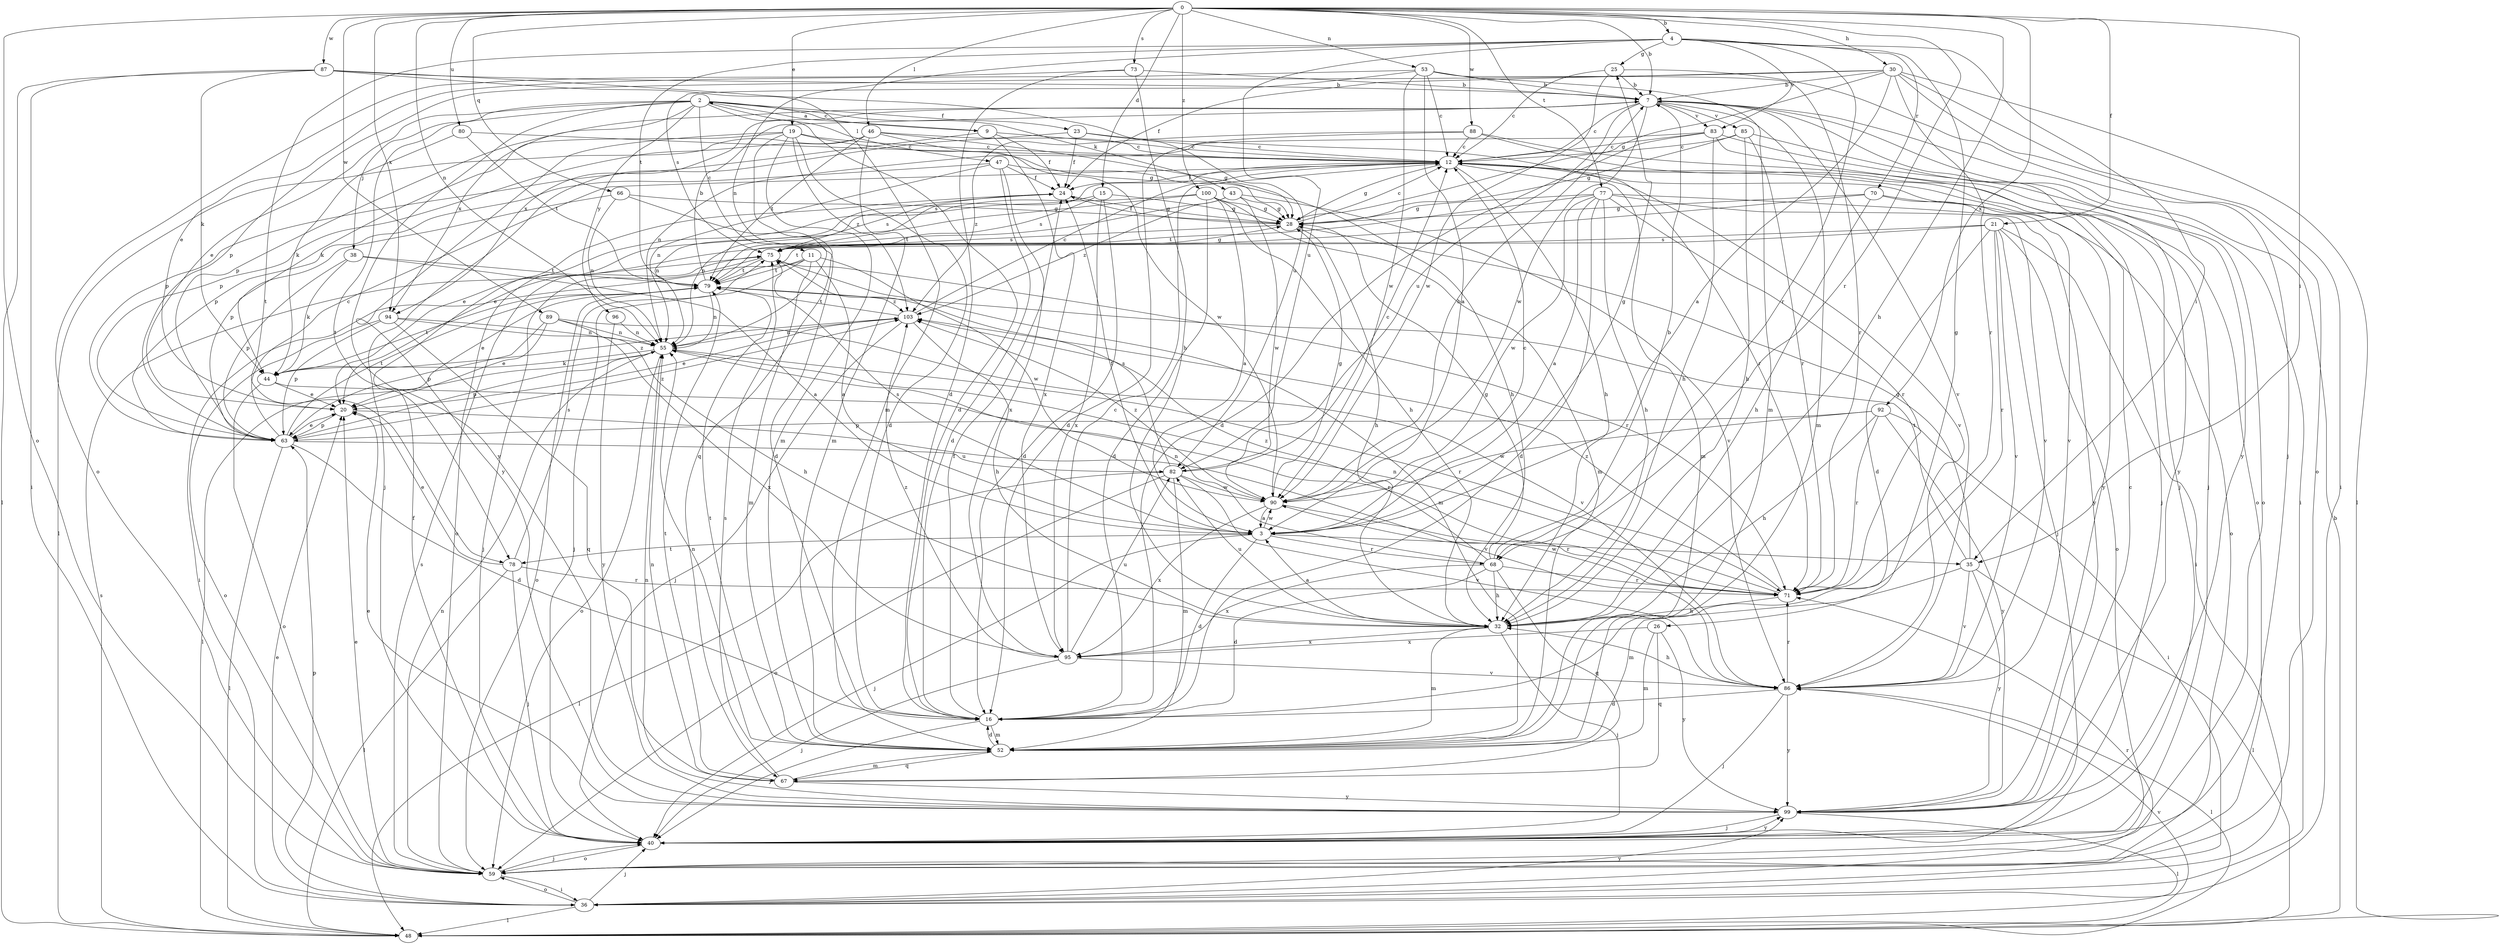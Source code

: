 strict digraph  {
0;
2;
3;
4;
7;
9;
11;
12;
15;
16;
19;
20;
21;
23;
24;
25;
26;
28;
30;
32;
35;
36;
38;
40;
43;
44;
46;
47;
48;
52;
53;
55;
59;
63;
66;
67;
68;
70;
71;
73;
75;
77;
78;
79;
80;
82;
83;
85;
86;
87;
88;
89;
90;
92;
94;
95;
96;
99;
100;
103;
0 -> 4  [label=b];
0 -> 7  [label=b];
0 -> 15  [label=d];
0 -> 19  [label=e];
0 -> 21  [label=f];
0 -> 30  [label=h];
0 -> 32  [label=h];
0 -> 35  [label=i];
0 -> 46  [label=l];
0 -> 53  [label=n];
0 -> 55  [label=n];
0 -> 59  [label=o];
0 -> 66  [label=q];
0 -> 68  [label=r];
0 -> 73  [label=s];
0 -> 77  [label=t];
0 -> 80  [label=u];
0 -> 87  [label=w];
0 -> 88  [label=w];
0 -> 89  [label=w];
0 -> 92  [label=x];
0 -> 94  [label=x];
0 -> 100  [label=z];
2 -> 9  [label=c];
2 -> 11  [label=c];
2 -> 16  [label=d];
2 -> 20  [label=e];
2 -> 23  [label=f];
2 -> 38  [label=j];
2 -> 43  [label=k];
2 -> 47  [label=l];
2 -> 78  [label=t];
2 -> 94  [label=x];
2 -> 96  [label=y];
2 -> 99  [label=y];
3 -> 12  [label=c];
3 -> 16  [label=d];
3 -> 24  [label=f];
3 -> 25  [label=g];
3 -> 35  [label=i];
3 -> 40  [label=j];
3 -> 68  [label=r];
3 -> 75  [label=s];
3 -> 78  [label=t];
3 -> 90  [label=w];
4 -> 25  [label=g];
4 -> 26  [label=g];
4 -> 35  [label=i];
4 -> 55  [label=n];
4 -> 68  [label=r];
4 -> 70  [label=r];
4 -> 78  [label=t];
4 -> 79  [label=t];
4 -> 82  [label=u];
4 -> 83  [label=v];
7 -> 12  [label=c];
7 -> 36  [label=i];
7 -> 52  [label=m];
7 -> 63  [label=p];
7 -> 82  [label=u];
7 -> 83  [label=v];
7 -> 85  [label=v];
7 -> 86  [label=v];
7 -> 90  [label=w];
7 -> 94  [label=x];
7 -> 99  [label=y];
9 -> 2  [label=a];
9 -> 12  [label=c];
9 -> 24  [label=f];
9 -> 63  [label=p];
9 -> 95  [label=x];
11 -> 3  [label=a];
11 -> 36  [label=i];
11 -> 40  [label=j];
11 -> 52  [label=m];
11 -> 79  [label=t];
11 -> 90  [label=w];
12 -> 24  [label=f];
12 -> 28  [label=g];
12 -> 32  [label=h];
12 -> 40  [label=j];
12 -> 52  [label=m];
12 -> 75  [label=s];
12 -> 86  [label=v];
12 -> 99  [label=y];
15 -> 16  [label=d];
15 -> 28  [label=g];
15 -> 55  [label=n];
15 -> 75  [label=s];
15 -> 95  [label=x];
16 -> 24  [label=f];
16 -> 40  [label=j];
16 -> 52  [label=m];
19 -> 12  [label=c];
19 -> 16  [label=d];
19 -> 28  [label=g];
19 -> 44  [label=k];
19 -> 52  [label=m];
19 -> 67  [label=q];
19 -> 99  [label=y];
19 -> 103  [label=z];
20 -> 63  [label=p];
20 -> 86  [label=v];
21 -> 16  [label=d];
21 -> 36  [label=i];
21 -> 40  [label=j];
21 -> 59  [label=o];
21 -> 71  [label=r];
21 -> 75  [label=s];
21 -> 79  [label=t];
21 -> 86  [label=v];
23 -> 12  [label=c];
23 -> 24  [label=f];
23 -> 40  [label=j];
23 -> 71  [label=r];
24 -> 28  [label=g];
24 -> 55  [label=n];
24 -> 75  [label=s];
25 -> 7  [label=b];
25 -> 12  [label=c];
25 -> 40  [label=j];
25 -> 90  [label=w];
26 -> 52  [label=m];
26 -> 67  [label=q];
26 -> 95  [label=x];
26 -> 99  [label=y];
28 -> 12  [label=c];
28 -> 24  [label=f];
28 -> 32  [label=h];
28 -> 75  [label=s];
30 -> 3  [label=a];
30 -> 7  [label=b];
30 -> 24  [label=f];
30 -> 28  [label=g];
30 -> 36  [label=i];
30 -> 48  [label=l];
30 -> 59  [label=o];
30 -> 63  [label=p];
30 -> 71  [label=r];
32 -> 3  [label=a];
32 -> 40  [label=j];
32 -> 52  [label=m];
32 -> 82  [label=u];
32 -> 95  [label=x];
35 -> 28  [label=g];
35 -> 48  [label=l];
35 -> 52  [label=m];
35 -> 79  [label=t];
35 -> 86  [label=v];
35 -> 99  [label=y];
36 -> 20  [label=e];
36 -> 40  [label=j];
36 -> 48  [label=l];
36 -> 59  [label=o];
36 -> 63  [label=p];
36 -> 71  [label=r];
36 -> 99  [label=y];
38 -> 3  [label=a];
38 -> 44  [label=k];
38 -> 63  [label=p];
38 -> 79  [label=t];
40 -> 24  [label=f];
40 -> 59  [label=o];
40 -> 99  [label=y];
43 -> 28  [label=g];
43 -> 79  [label=t];
43 -> 86  [label=v];
43 -> 90  [label=w];
43 -> 103  [label=z];
44 -> 20  [label=e];
44 -> 59  [label=o];
44 -> 71  [label=r];
44 -> 79  [label=t];
44 -> 103  [label=z];
46 -> 12  [label=c];
46 -> 28  [label=g];
46 -> 48  [label=l];
46 -> 52  [label=m];
46 -> 63  [label=p];
46 -> 79  [label=t];
46 -> 90  [label=w];
47 -> 16  [label=d];
47 -> 24  [label=f];
47 -> 32  [label=h];
47 -> 55  [label=n];
47 -> 63  [label=p];
47 -> 95  [label=x];
48 -> 7  [label=b];
48 -> 75  [label=s];
48 -> 86  [label=v];
52 -> 16  [label=d];
52 -> 55  [label=n];
52 -> 67  [label=q];
52 -> 79  [label=t];
53 -> 3  [label=a];
53 -> 7  [label=b];
53 -> 12  [label=c];
53 -> 20  [label=e];
53 -> 52  [label=m];
53 -> 71  [label=r];
53 -> 75  [label=s];
53 -> 90  [label=w];
55 -> 44  [label=k];
55 -> 48  [label=l];
55 -> 59  [label=o];
55 -> 63  [label=p];
55 -> 71  [label=r];
59 -> 20  [label=e];
59 -> 36  [label=i];
59 -> 40  [label=j];
59 -> 55  [label=n];
59 -> 75  [label=s];
63 -> 12  [label=c];
63 -> 16  [label=d];
63 -> 20  [label=e];
63 -> 48  [label=l];
63 -> 79  [label=t];
63 -> 82  [label=u];
63 -> 103  [label=z];
66 -> 16  [label=d];
66 -> 28  [label=g];
66 -> 55  [label=n];
66 -> 63  [label=p];
67 -> 52  [label=m];
67 -> 55  [label=n];
67 -> 75  [label=s];
67 -> 79  [label=t];
67 -> 99  [label=y];
68 -> 7  [label=b];
68 -> 16  [label=d];
68 -> 28  [label=g];
68 -> 32  [label=h];
68 -> 55  [label=n];
68 -> 67  [label=q];
68 -> 71  [label=r];
68 -> 95  [label=x];
68 -> 103  [label=z];
70 -> 20  [label=e];
70 -> 28  [label=g];
70 -> 32  [label=h];
70 -> 59  [label=o];
70 -> 86  [label=v];
71 -> 32  [label=h];
71 -> 55  [label=n];
71 -> 90  [label=w];
71 -> 103  [label=z];
73 -> 7  [label=b];
73 -> 16  [label=d];
73 -> 32  [label=h];
73 -> 59  [label=o];
75 -> 28  [label=g];
75 -> 40  [label=j];
75 -> 52  [label=m];
75 -> 71  [label=r];
75 -> 79  [label=t];
77 -> 3  [label=a];
77 -> 16  [label=d];
77 -> 28  [label=g];
77 -> 32  [label=h];
77 -> 71  [label=r];
77 -> 79  [label=t];
77 -> 86  [label=v];
77 -> 90  [label=w];
77 -> 99  [label=y];
78 -> 20  [label=e];
78 -> 40  [label=j];
78 -> 48  [label=l];
78 -> 71  [label=r];
78 -> 75  [label=s];
79 -> 7  [label=b];
79 -> 20  [label=e];
79 -> 55  [label=n];
79 -> 59  [label=o];
79 -> 103  [label=z];
80 -> 12  [label=c];
80 -> 44  [label=k];
80 -> 79  [label=t];
82 -> 12  [label=c];
82 -> 48  [label=l];
82 -> 52  [label=m];
82 -> 59  [label=o];
82 -> 75  [label=s];
82 -> 86  [label=v];
82 -> 90  [label=w];
83 -> 12  [label=c];
83 -> 16  [label=d];
83 -> 32  [label=h];
83 -> 40  [label=j];
83 -> 55  [label=n];
83 -> 59  [label=o];
85 -> 12  [label=c];
85 -> 28  [label=g];
85 -> 32  [label=h];
85 -> 71  [label=r];
85 -> 99  [label=y];
86 -> 16  [label=d];
86 -> 32  [label=h];
86 -> 40  [label=j];
86 -> 48  [label=l];
86 -> 71  [label=r];
86 -> 99  [label=y];
87 -> 7  [label=b];
87 -> 36  [label=i];
87 -> 44  [label=k];
87 -> 48  [label=l];
87 -> 52  [label=m];
87 -> 82  [label=u];
88 -> 12  [label=c];
88 -> 16  [label=d];
88 -> 40  [label=j];
88 -> 59  [label=o];
88 -> 103  [label=z];
89 -> 20  [label=e];
89 -> 55  [label=n];
89 -> 63  [label=p];
89 -> 86  [label=v];
89 -> 95  [label=x];
90 -> 3  [label=a];
90 -> 7  [label=b];
90 -> 28  [label=g];
90 -> 71  [label=r];
90 -> 95  [label=x];
90 -> 103  [label=z];
92 -> 32  [label=h];
92 -> 36  [label=i];
92 -> 63  [label=p];
92 -> 71  [label=r];
92 -> 90  [label=w];
92 -> 99  [label=y];
94 -> 32  [label=h];
94 -> 55  [label=n];
94 -> 59  [label=o];
94 -> 63  [label=p];
94 -> 67  [label=q];
95 -> 12  [label=c];
95 -> 40  [label=j];
95 -> 82  [label=u];
95 -> 86  [label=v];
95 -> 103  [label=z];
96 -> 55  [label=n];
96 -> 99  [label=y];
99 -> 12  [label=c];
99 -> 20  [label=e];
99 -> 40  [label=j];
99 -> 48  [label=l];
99 -> 55  [label=n];
100 -> 3  [label=a];
100 -> 16  [label=d];
100 -> 20  [label=e];
100 -> 28  [label=g];
100 -> 32  [label=h];
100 -> 52  [label=m];
100 -> 59  [label=o];
103 -> 12  [label=c];
103 -> 20  [label=e];
103 -> 32  [label=h];
103 -> 40  [label=j];
103 -> 55  [label=n];
103 -> 79  [label=t];
}
